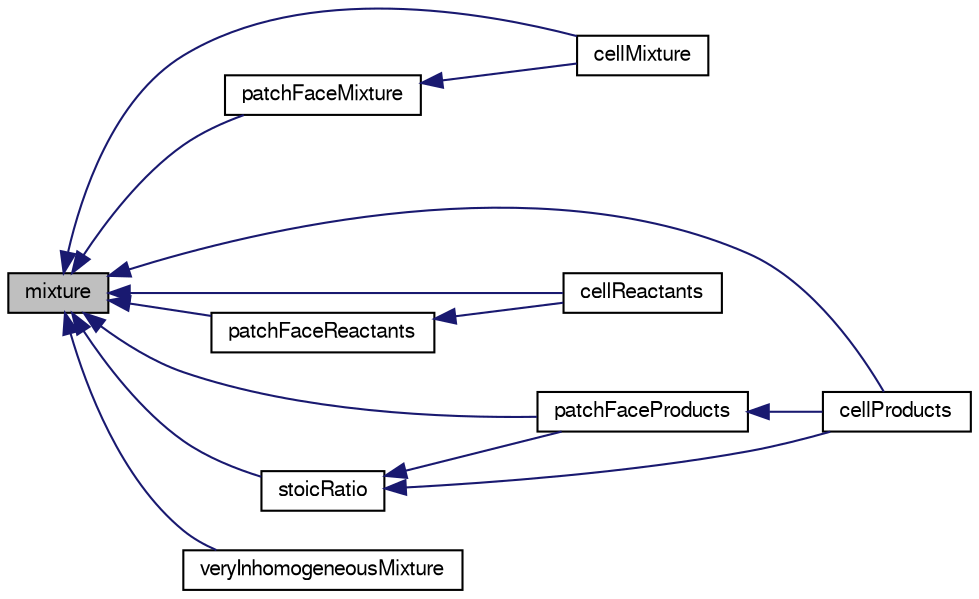 digraph "mixture"
{
  bgcolor="transparent";
  edge [fontname="FreeSans",fontsize="10",labelfontname="FreeSans",labelfontsize="10"];
  node [fontname="FreeSans",fontsize="10",shape=record];
  rankdir="LR";
  Node164 [label="mixture",height=0.2,width=0.4,color="black", fillcolor="grey75", style="filled", fontcolor="black"];
  Node164 -> Node165 [dir="back",color="midnightblue",fontsize="10",style="solid",fontname="FreeSans"];
  Node165 [label="cellMixture",height=0.2,width=0.4,color="black",URL="$a30162.html#ab56d949074d4eadb6cb2f2bf0152c3f0"];
  Node164 -> Node166 [dir="back",color="midnightblue",fontsize="10",style="solid",fontname="FreeSans"];
  Node166 [label="cellProducts",height=0.2,width=0.4,color="black",URL="$a30162.html#a8eba2d9e113516dc93594ebc15fa9595"];
  Node164 -> Node167 [dir="back",color="midnightblue",fontsize="10",style="solid",fontname="FreeSans"];
  Node167 [label="cellReactants",height=0.2,width=0.4,color="black",URL="$a30162.html#ad9d6cb8ed9a292541a34c914d0b05e63"];
  Node164 -> Node168 [dir="back",color="midnightblue",fontsize="10",style="solid",fontname="FreeSans"];
  Node168 [label="patchFaceMixture",height=0.2,width=0.4,color="black",URL="$a30162.html#a3837d5effc02e5f6f3fbc6cab0926ab7"];
  Node168 -> Node165 [dir="back",color="midnightblue",fontsize="10",style="solid",fontname="FreeSans"];
  Node164 -> Node169 [dir="back",color="midnightblue",fontsize="10",style="solid",fontname="FreeSans"];
  Node169 [label="patchFaceProducts",height=0.2,width=0.4,color="black",URL="$a30162.html#a1880727b2076469eeb2ba7698b6c9572"];
  Node169 -> Node166 [dir="back",color="midnightblue",fontsize="10",style="solid",fontname="FreeSans"];
  Node164 -> Node170 [dir="back",color="midnightblue",fontsize="10",style="solid",fontname="FreeSans"];
  Node170 [label="patchFaceReactants",height=0.2,width=0.4,color="black",URL="$a30162.html#a471f87b16652feb2945dac472022e76e"];
  Node170 -> Node167 [dir="back",color="midnightblue",fontsize="10",style="solid",fontname="FreeSans"];
  Node164 -> Node171 [dir="back",color="midnightblue",fontsize="10",style="solid",fontname="FreeSans"];
  Node171 [label="stoicRatio",height=0.2,width=0.4,color="black",URL="$a30162.html#aefa83c30b8aa20f42f8ece5ce19f9836"];
  Node171 -> Node166 [dir="back",color="midnightblue",fontsize="10",style="solid",fontname="FreeSans"];
  Node171 -> Node169 [dir="back",color="midnightblue",fontsize="10",style="solid",fontname="FreeSans"];
  Node164 -> Node172 [dir="back",color="midnightblue",fontsize="10",style="solid",fontname="FreeSans"];
  Node172 [label="veryInhomogeneousMixture",height=0.2,width=0.4,color="black",URL="$a30162.html#abd17a8f205cb3699d6ba400cb4fde9d1",tooltip="Construct from dictionary and mesh. "];
}
